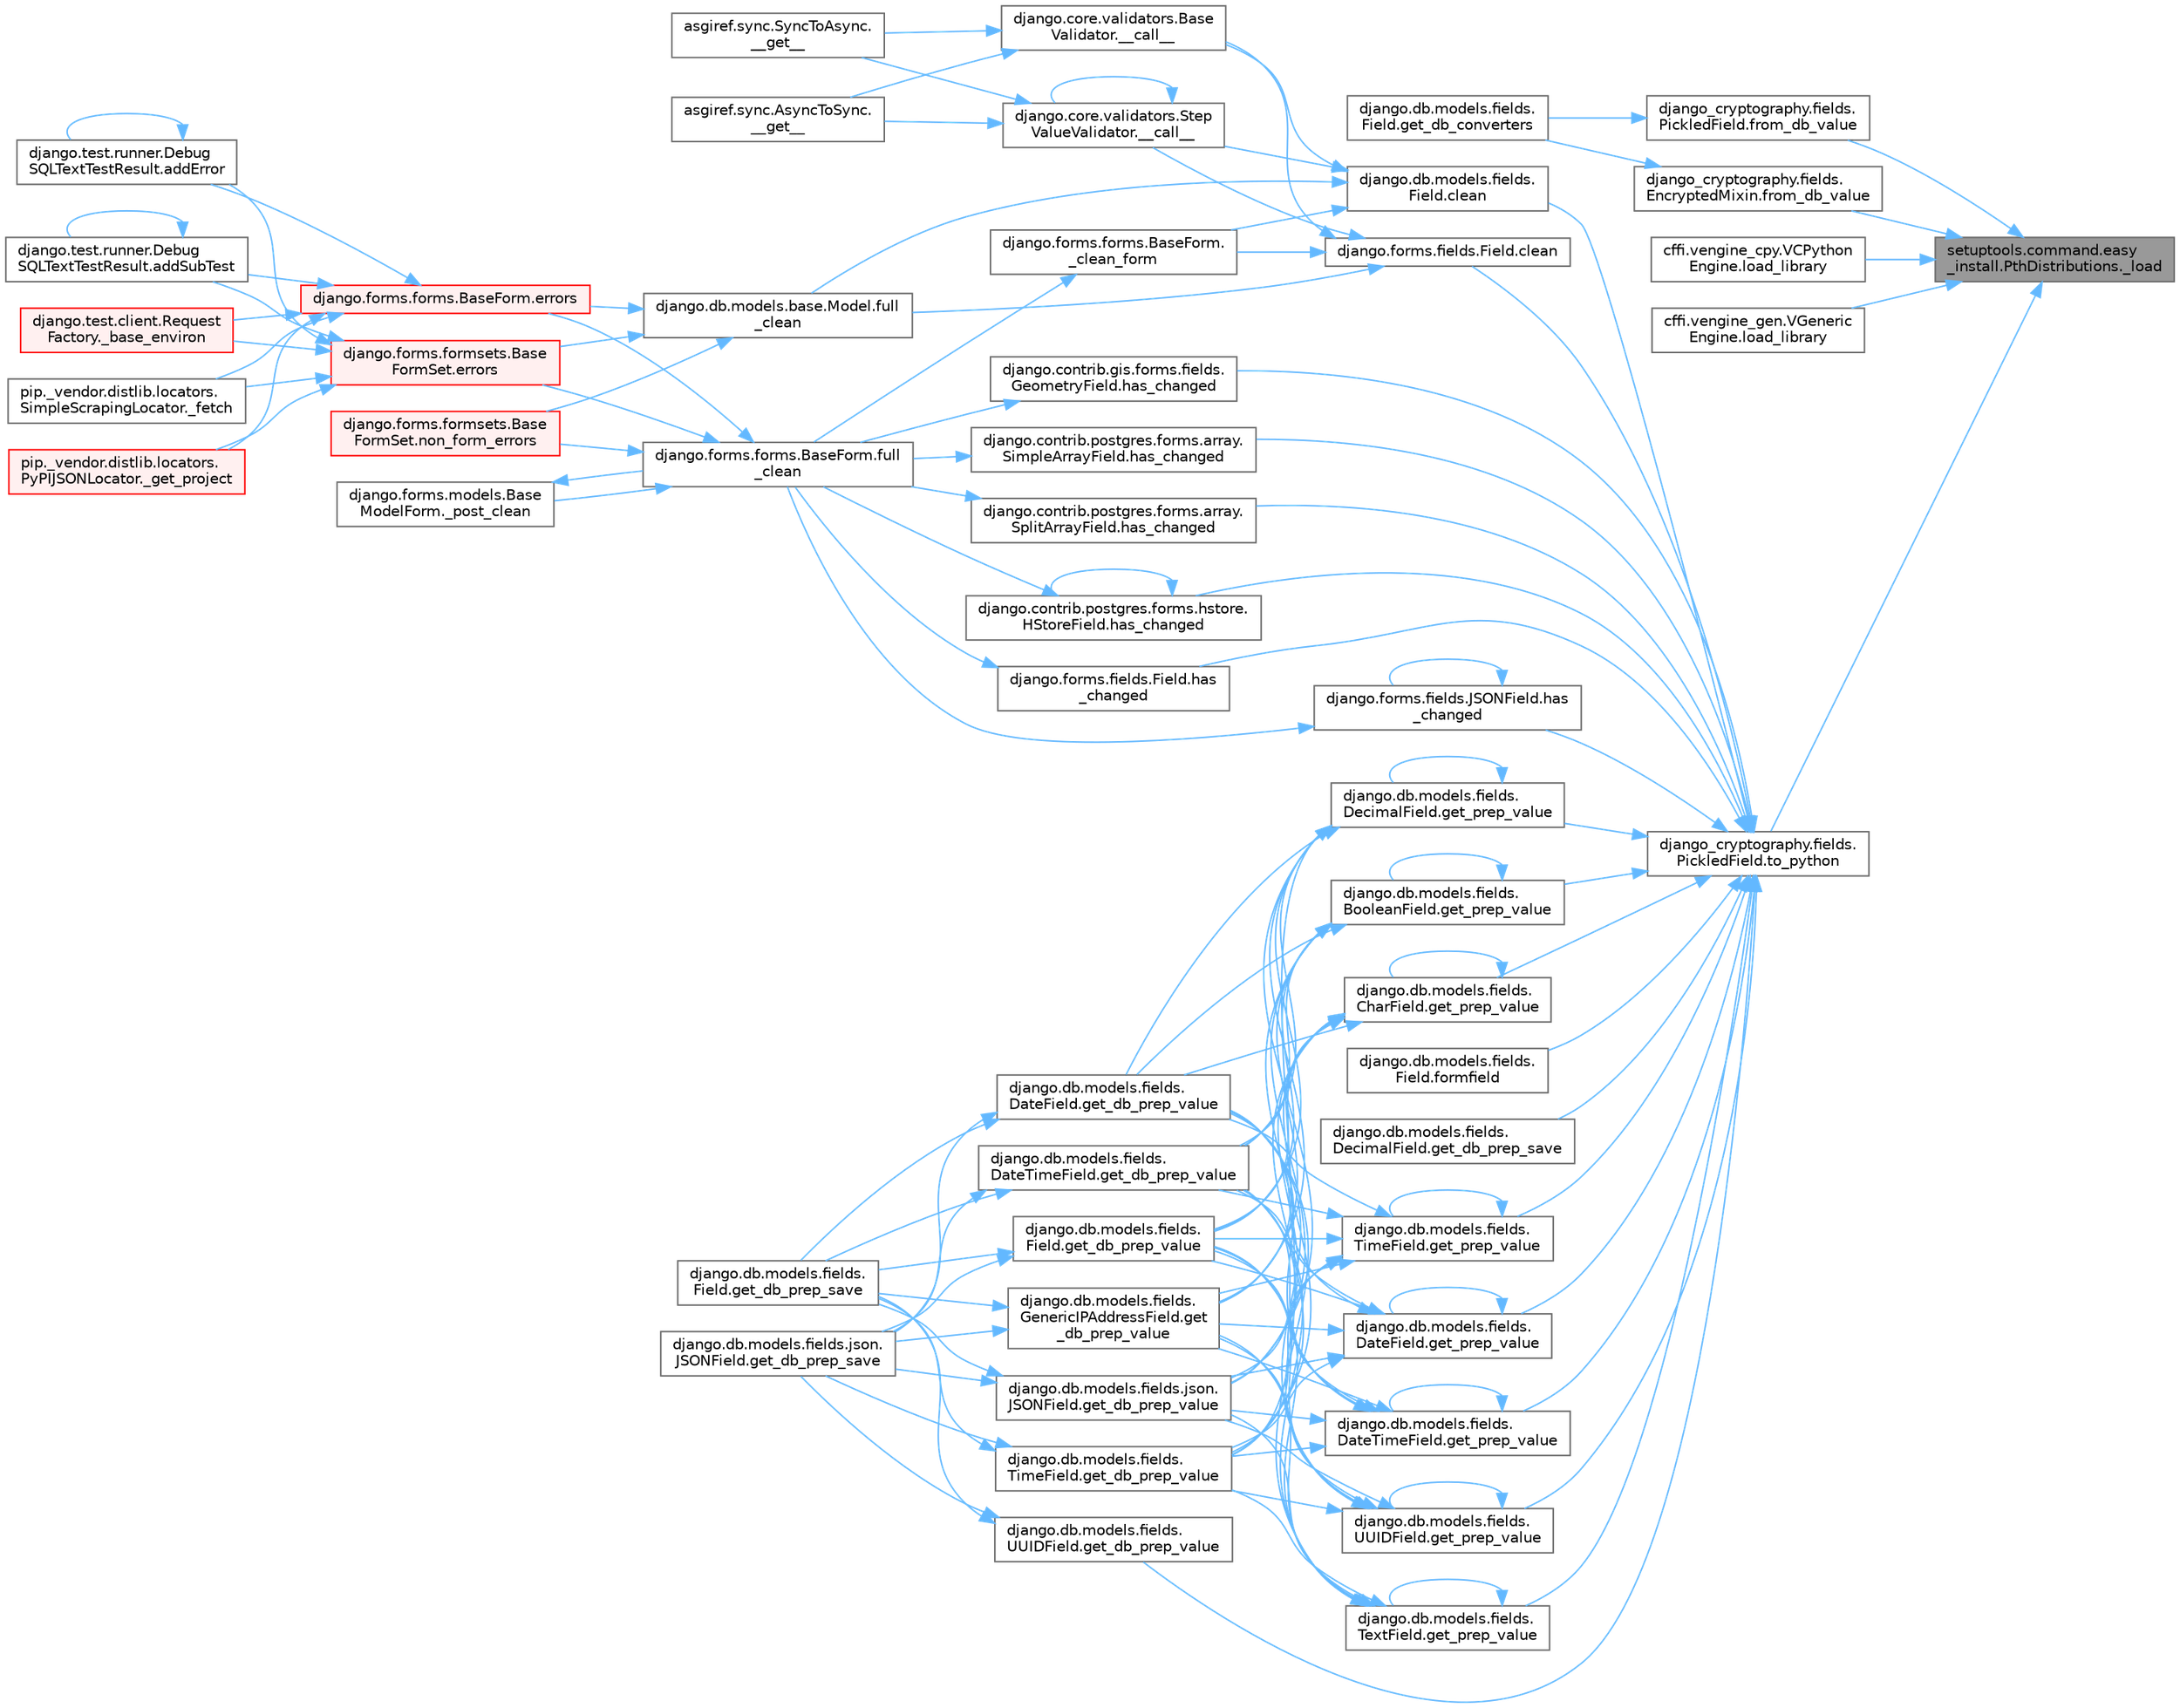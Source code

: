 digraph "setuptools.command.easy_install.PthDistributions._load"
{
 // LATEX_PDF_SIZE
  bgcolor="transparent";
  edge [fontname=Helvetica,fontsize=10,labelfontname=Helvetica,labelfontsize=10];
  node [fontname=Helvetica,fontsize=10,shape=box,height=0.2,width=0.4];
  rankdir="RL";
  Node1 [id="Node000001",label="setuptools.command.easy\l_install.PthDistributions._load",height=0.2,width=0.4,color="gray40", fillcolor="grey60", style="filled", fontcolor="black",tooltip=" "];
  Node1 -> Node2 [id="edge1_Node000001_Node000002",dir="back",color="steelblue1",style="solid",tooltip=" "];
  Node2 [id="Node000002",label="django_cryptography.fields.\lEncryptedMixin.from_db_value",height=0.2,width=0.4,color="grey40", fillcolor="white", style="filled",URL="$classdjango__cryptography_1_1fields_1_1_encrypted_mixin.html#a680c59f81c920670a3caf7ac3f0d05f7",tooltip=" "];
  Node2 -> Node3 [id="edge2_Node000002_Node000003",dir="back",color="steelblue1",style="solid",tooltip=" "];
  Node3 [id="Node000003",label="django.db.models.fields.\lField.get_db_converters",height=0.2,width=0.4,color="grey40", fillcolor="white", style="filled",URL="$classdjango_1_1db_1_1models_1_1fields_1_1_field.html#acba95fe9b50d3d41a1896dc560c6cc31",tooltip=" "];
  Node1 -> Node4 [id="edge3_Node000001_Node000004",dir="back",color="steelblue1",style="solid",tooltip=" "];
  Node4 [id="Node000004",label="django_cryptography.fields.\lPickledField.from_db_value",height=0.2,width=0.4,color="grey40", fillcolor="white", style="filled",URL="$classdjango__cryptography_1_1fields_1_1_pickled_field.html#ae2974258297da8ac115479a9dfceb8b7",tooltip=" "];
  Node4 -> Node3 [id="edge4_Node000004_Node000003",dir="back",color="steelblue1",style="solid",tooltip=" "];
  Node1 -> Node5 [id="edge5_Node000001_Node000005",dir="back",color="steelblue1",style="solid",tooltip=" "];
  Node5 [id="Node000005",label="cffi.vengine_cpy.VCPython\lEngine.load_library",height=0.2,width=0.4,color="grey40", fillcolor="white", style="filled",URL="$classcffi_1_1vengine__cpy_1_1_v_c_python_engine.html#a6b70ae654d6634206ca015849c05dc87",tooltip=" "];
  Node1 -> Node6 [id="edge6_Node000001_Node000006",dir="back",color="steelblue1",style="solid",tooltip=" "];
  Node6 [id="Node000006",label="cffi.vengine_gen.VGeneric\lEngine.load_library",height=0.2,width=0.4,color="grey40", fillcolor="white", style="filled",URL="$classcffi_1_1vengine__gen_1_1_v_generic_engine.html#a5e15ef2401dc481cafa344f0d1ab40b7",tooltip=" "];
  Node1 -> Node7 [id="edge7_Node000001_Node000007",dir="back",color="steelblue1",style="solid",tooltip=" "];
  Node7 [id="Node000007",label="django_cryptography.fields.\lPickledField.to_python",height=0.2,width=0.4,color="grey40", fillcolor="white", style="filled",URL="$classdjango__cryptography_1_1fields_1_1_pickled_field.html#ac3e65c207768dd6d72b9ecbe81ba6b29",tooltip=" "];
  Node7 -> Node8 [id="edge8_Node000007_Node000008",dir="back",color="steelblue1",style="solid",tooltip=" "];
  Node8 [id="Node000008",label="django.db.models.fields.\lField.clean",height=0.2,width=0.4,color="grey40", fillcolor="white", style="filled",URL="$classdjango_1_1db_1_1models_1_1fields_1_1_field.html#a4882fa20e9148ee8315b937e9cea41bf",tooltip=" "];
  Node8 -> Node9 [id="edge9_Node000008_Node000009",dir="back",color="steelblue1",style="solid",tooltip=" "];
  Node9 [id="Node000009",label="django.core.validators.Base\lValidator.__call__",height=0.2,width=0.4,color="grey40", fillcolor="white", style="filled",URL="$classdjango_1_1core_1_1validators_1_1_base_validator.html#ac718256582df714e061c6b927e045d12",tooltip=" "];
  Node9 -> Node10 [id="edge10_Node000009_Node000010",dir="back",color="steelblue1",style="solid",tooltip=" "];
  Node10 [id="Node000010",label="asgiref.sync.AsyncToSync.\l__get__",height=0.2,width=0.4,color="grey40", fillcolor="white", style="filled",URL="$classasgiref_1_1sync_1_1_async_to_sync.html#a23e9ef7a73da98dad9e3f4e65846969b",tooltip=" "];
  Node9 -> Node11 [id="edge11_Node000009_Node000011",dir="back",color="steelblue1",style="solid",tooltip=" "];
  Node11 [id="Node000011",label="asgiref.sync.SyncToAsync.\l__get__",height=0.2,width=0.4,color="grey40", fillcolor="white", style="filled",URL="$classasgiref_1_1sync_1_1_sync_to_async.html#aebdfbe3f01079a529fd2f39810597381",tooltip=" "];
  Node8 -> Node12 [id="edge12_Node000008_Node000012",dir="back",color="steelblue1",style="solid",tooltip=" "];
  Node12 [id="Node000012",label="django.core.validators.Step\lValueValidator.__call__",height=0.2,width=0.4,color="grey40", fillcolor="white", style="filled",URL="$classdjango_1_1core_1_1validators_1_1_step_value_validator.html#aebdbf74fe74c5b999350df9c1852714c",tooltip=" "];
  Node12 -> Node12 [id="edge13_Node000012_Node000012",dir="back",color="steelblue1",style="solid",tooltip=" "];
  Node12 -> Node10 [id="edge14_Node000012_Node000010",dir="back",color="steelblue1",style="solid",tooltip=" "];
  Node12 -> Node11 [id="edge15_Node000012_Node000011",dir="back",color="steelblue1",style="solid",tooltip=" "];
  Node8 -> Node13 [id="edge16_Node000008_Node000013",dir="back",color="steelblue1",style="solid",tooltip=" "];
  Node13 [id="Node000013",label="django.forms.forms.BaseForm.\l_clean_form",height=0.2,width=0.4,color="grey40", fillcolor="white", style="filled",URL="$classdjango_1_1forms_1_1forms_1_1_base_form.html#ae5eed108001c1a75985b75174fe23f1f",tooltip=" "];
  Node13 -> Node14 [id="edge17_Node000013_Node000014",dir="back",color="steelblue1",style="solid",tooltip=" "];
  Node14 [id="Node000014",label="django.forms.forms.BaseForm.full\l_clean",height=0.2,width=0.4,color="grey40", fillcolor="white", style="filled",URL="$classdjango_1_1forms_1_1forms_1_1_base_form.html#a396d2448f658dc84a0f0b473ffaae918",tooltip=" "];
  Node14 -> Node15 [id="edge18_Node000014_Node000015",dir="back",color="steelblue1",style="solid",tooltip=" "];
  Node15 [id="Node000015",label="django.forms.models.Base\lModelForm._post_clean",height=0.2,width=0.4,color="grey40", fillcolor="white", style="filled",URL="$classdjango_1_1forms_1_1models_1_1_base_model_form.html#a83e1c0ea3ba97f3a496d07955d1bf124",tooltip=" "];
  Node15 -> Node14 [id="edge19_Node000015_Node000014",dir="back",color="steelblue1",style="solid",tooltip=" "];
  Node14 -> Node16 [id="edge20_Node000014_Node000016",dir="back",color="steelblue1",style="solid",tooltip=" "];
  Node16 [id="Node000016",label="django.forms.forms.BaseForm.errors",height=0.2,width=0.4,color="red", fillcolor="#FFF0F0", style="filled",URL="$classdjango_1_1forms_1_1forms_1_1_base_form.html#aca47cb75eb6c321d1c429b33eca94d49",tooltip=" "];
  Node16 -> Node17 [id="edge21_Node000016_Node000017",dir="back",color="steelblue1",style="solid",tooltip=" "];
  Node17 [id="Node000017",label="django.test.client.Request\lFactory._base_environ",height=0.2,width=0.4,color="red", fillcolor="#FFF0F0", style="filled",URL="$classdjango_1_1test_1_1client_1_1_request_factory.html#ab650654b992f4e9fc9e30bd0442973c1",tooltip=" "];
  Node16 -> Node602 [id="edge22_Node000016_Node000602",dir="back",color="steelblue1",style="solid",tooltip=" "];
  Node602 [id="Node000602",label="pip._vendor.distlib.locators.\lSimpleScrapingLocator._fetch",height=0.2,width=0.4,color="grey40", fillcolor="white", style="filled",URL="$classpip_1_1__vendor_1_1distlib_1_1locators_1_1_simple_scraping_locator.html#a72156eb8243de03d8881db3caaa60b8c",tooltip=" "];
  Node16 -> Node603 [id="edge23_Node000016_Node000603",dir="back",color="steelblue1",style="solid",tooltip=" "];
  Node603 [id="Node000603",label="pip._vendor.distlib.locators.\lPyPIJSONLocator._get_project",height=0.2,width=0.4,color="red", fillcolor="#FFF0F0", style="filled",URL="$classpip_1_1__vendor_1_1distlib_1_1locators_1_1_py_p_i_j_s_o_n_locator.html#ab5b95d18130e47c0bedca04d7b010bf6",tooltip=" "];
  Node16 -> Node1794 [id="edge24_Node000016_Node001794",dir="back",color="steelblue1",style="solid",tooltip=" "];
  Node1794 [id="Node001794",label="django.test.runner.Debug\lSQLTextTestResult.addError",height=0.2,width=0.4,color="grey40", fillcolor="white", style="filled",URL="$classdjango_1_1test_1_1runner_1_1_debug_s_q_l_text_test_result.html#a398c116f3b7d25563a21e81178271a8a",tooltip=" "];
  Node1794 -> Node1794 [id="edge25_Node001794_Node001794",dir="back",color="steelblue1",style="solid",tooltip=" "];
  Node16 -> Node1795 [id="edge26_Node000016_Node001795",dir="back",color="steelblue1",style="solid",tooltip=" "];
  Node1795 [id="Node001795",label="django.test.runner.Debug\lSQLTextTestResult.addSubTest",height=0.2,width=0.4,color="grey40", fillcolor="white", style="filled",URL="$classdjango_1_1test_1_1runner_1_1_debug_s_q_l_text_test_result.html#a65bae0538566d8bc532c972340744b1e",tooltip=" "];
  Node1795 -> Node1795 [id="edge27_Node001795_Node001795",dir="back",color="steelblue1",style="solid",tooltip=" "];
  Node14 -> Node601 [id="edge28_Node000014_Node000601",dir="back",color="steelblue1",style="solid",tooltip=" "];
  Node601 [id="Node000601",label="django.forms.formsets.Base\lFormSet.errors",height=0.2,width=0.4,color="red", fillcolor="#FFF0F0", style="filled",URL="$classdjango_1_1forms_1_1formsets_1_1_base_form_set.html#a9e249e2240c3ae2775249e3d3da42020",tooltip=" "];
  Node601 -> Node17 [id="edge29_Node000601_Node000017",dir="back",color="steelblue1",style="solid",tooltip=" "];
  Node601 -> Node602 [id="edge30_Node000601_Node000602",dir="back",color="steelblue1",style="solid",tooltip=" "];
  Node601 -> Node603 [id="edge31_Node000601_Node000603",dir="back",color="steelblue1",style="solid",tooltip=" "];
  Node601 -> Node1794 [id="edge32_Node000601_Node001794",dir="back",color="steelblue1",style="solid",tooltip=" "];
  Node601 -> Node1795 [id="edge33_Node000601_Node001795",dir="back",color="steelblue1",style="solid",tooltip=" "];
  Node14 -> Node689 [id="edge34_Node000014_Node000689",dir="back",color="steelblue1",style="solid",tooltip=" "];
  Node689 [id="Node000689",label="django.forms.formsets.Base\lFormSet.non_form_errors",height=0.2,width=0.4,color="red", fillcolor="#FFF0F0", style="filled",URL="$classdjango_1_1forms_1_1formsets_1_1_base_form_set.html#a8b499fb5fdd72c59134bf40aeac2de3c",tooltip=" "];
  Node8 -> Node600 [id="edge35_Node000008_Node000600",dir="back",color="steelblue1",style="solid",tooltip=" "];
  Node600 [id="Node000600",label="django.db.models.base.Model.full\l_clean",height=0.2,width=0.4,color="grey40", fillcolor="white", style="filled",URL="$classdjango_1_1db_1_1models_1_1base_1_1_model.html#a2e68bd042bd3e52b086f8838eeaa416f",tooltip=" "];
  Node600 -> Node16 [id="edge36_Node000600_Node000016",dir="back",color="steelblue1",style="solid",tooltip=" "];
  Node600 -> Node601 [id="edge37_Node000600_Node000601",dir="back",color="steelblue1",style="solid",tooltip=" "];
  Node600 -> Node689 [id="edge38_Node000600_Node000689",dir="back",color="steelblue1",style="solid",tooltip=" "];
  Node7 -> Node599 [id="edge39_Node000007_Node000599",dir="back",color="steelblue1",style="solid",tooltip=" "];
  Node599 [id="Node000599",label="django.forms.fields.Field.clean",height=0.2,width=0.4,color="grey40", fillcolor="white", style="filled",URL="$classdjango_1_1forms_1_1fields_1_1_field.html#aee75acad433887bd31c6f298ebd77195",tooltip=" "];
  Node599 -> Node9 [id="edge40_Node000599_Node000009",dir="back",color="steelblue1",style="solid",tooltip=" "];
  Node599 -> Node12 [id="edge41_Node000599_Node000012",dir="back",color="steelblue1",style="solid",tooltip=" "];
  Node599 -> Node13 [id="edge42_Node000599_Node000013",dir="back",color="steelblue1",style="solid",tooltip=" "];
  Node599 -> Node600 [id="edge43_Node000599_Node000600",dir="back",color="steelblue1",style="solid",tooltip=" "];
  Node7 -> Node1945 [id="edge44_Node000007_Node001945",dir="back",color="steelblue1",style="solid",tooltip=" "];
  Node1945 [id="Node001945",label="django.db.models.fields.\lField.formfield",height=0.2,width=0.4,color="grey40", fillcolor="white", style="filled",URL="$classdjango_1_1db_1_1models_1_1fields_1_1_field.html#a1822195647a4e308ad17ccbeab6ea120",tooltip=" "];
  Node7 -> Node2720 [id="edge45_Node000007_Node002720",dir="back",color="steelblue1",style="solid",tooltip=" "];
  Node2720 [id="Node002720",label="django.db.models.fields.\lDecimalField.get_db_prep_save",height=0.2,width=0.4,color="grey40", fillcolor="white", style="filled",URL="$classdjango_1_1db_1_1models_1_1fields_1_1_decimal_field.html#a46667b50c85f0b4a6cb777431017fc3a",tooltip=" "];
  Node7 -> Node2721 [id="edge46_Node000007_Node002721",dir="back",color="steelblue1",style="solid",tooltip=" "];
  Node2721 [id="Node002721",label="django.db.models.fields.\lUUIDField.get_db_prep_value",height=0.2,width=0.4,color="grey40", fillcolor="white", style="filled",URL="$classdjango_1_1db_1_1models_1_1fields_1_1_u_u_i_d_field.html#a386f708cbcae8153a01c6bc4fde97203",tooltip=" "];
  Node2721 -> Node1880 [id="edge47_Node002721_Node001880",dir="back",color="steelblue1",style="solid",tooltip=" "];
  Node1880 [id="Node001880",label="django.db.models.fields.\lField.get_db_prep_save",height=0.2,width=0.4,color="grey40", fillcolor="white", style="filled",URL="$classdjango_1_1db_1_1models_1_1fields_1_1_field.html#a6ffbf587320e79a62a40af031183c2f2",tooltip=" "];
  Node2721 -> Node1881 [id="edge48_Node002721_Node001881",dir="back",color="steelblue1",style="solid",tooltip=" "];
  Node1881 [id="Node001881",label="django.db.models.fields.json.\lJSONField.get_db_prep_save",height=0.2,width=0.4,color="grey40", fillcolor="white", style="filled",URL="$classdjango_1_1db_1_1models_1_1fields_1_1json_1_1_j_s_o_n_field.html#ab7a67887e20c9c31871531e607b2a133",tooltip=" "];
  Node7 -> Node2722 [id="edge49_Node000007_Node002722",dir="back",color="steelblue1",style="solid",tooltip=" "];
  Node2722 [id="Node002722",label="django.db.models.fields.\lBooleanField.get_prep_value",height=0.2,width=0.4,color="grey40", fillcolor="white", style="filled",URL="$classdjango_1_1db_1_1models_1_1fields_1_1_boolean_field.html#a2c76f741d494c42b977fea4db757b224",tooltip=" "];
  Node2722 -> Node1879 [id="edge50_Node002722_Node001879",dir="back",color="steelblue1",style="solid",tooltip=" "];
  Node1879 [id="Node001879",label="django.db.models.fields.\lDateField.get_db_prep_value",height=0.2,width=0.4,color="grey40", fillcolor="white", style="filled",URL="$classdjango_1_1db_1_1models_1_1fields_1_1_date_field.html#ad6d292b396a9f068e57a55dbcce353aa",tooltip=" "];
  Node1879 -> Node1880 [id="edge51_Node001879_Node001880",dir="back",color="steelblue1",style="solid",tooltip=" "];
  Node1879 -> Node1881 [id="edge52_Node001879_Node001881",dir="back",color="steelblue1",style="solid",tooltip=" "];
  Node2722 -> Node1882 [id="edge53_Node002722_Node001882",dir="back",color="steelblue1",style="solid",tooltip=" "];
  Node1882 [id="Node001882",label="django.db.models.fields.\lDateTimeField.get_db_prep_value",height=0.2,width=0.4,color="grey40", fillcolor="white", style="filled",URL="$classdjango_1_1db_1_1models_1_1fields_1_1_date_time_field.html#ace937a98f687ea3399d88de4eddec0b8",tooltip=" "];
  Node1882 -> Node1880 [id="edge54_Node001882_Node001880",dir="back",color="steelblue1",style="solid",tooltip=" "];
  Node1882 -> Node1881 [id="edge55_Node001882_Node001881",dir="back",color="steelblue1",style="solid",tooltip=" "];
  Node2722 -> Node1883 [id="edge56_Node002722_Node001883",dir="back",color="steelblue1",style="solid",tooltip=" "];
  Node1883 [id="Node001883",label="django.db.models.fields.\lField.get_db_prep_value",height=0.2,width=0.4,color="grey40", fillcolor="white", style="filled",URL="$classdjango_1_1db_1_1models_1_1fields_1_1_field.html#a27b39e33c87cb9d48a2cc249a66459c3",tooltip=" "];
  Node1883 -> Node1880 [id="edge57_Node001883_Node001880",dir="back",color="steelblue1",style="solid",tooltip=" "];
  Node1883 -> Node1881 [id="edge58_Node001883_Node001881",dir="back",color="steelblue1",style="solid",tooltip=" "];
  Node2722 -> Node1884 [id="edge59_Node002722_Node001884",dir="back",color="steelblue1",style="solid",tooltip=" "];
  Node1884 [id="Node001884",label="django.db.models.fields.\lGenericIPAddressField.get\l_db_prep_value",height=0.2,width=0.4,color="grey40", fillcolor="white", style="filled",URL="$classdjango_1_1db_1_1models_1_1fields_1_1_generic_i_p_address_field.html#a0833bb7fa4f729102000a775edc0f4a9",tooltip=" "];
  Node1884 -> Node1880 [id="edge60_Node001884_Node001880",dir="back",color="steelblue1",style="solid",tooltip=" "];
  Node1884 -> Node1881 [id="edge61_Node001884_Node001881",dir="back",color="steelblue1",style="solid",tooltip=" "];
  Node2722 -> Node1885 [id="edge62_Node002722_Node001885",dir="back",color="steelblue1",style="solid",tooltip=" "];
  Node1885 [id="Node001885",label="django.db.models.fields.json.\lJSONField.get_db_prep_value",height=0.2,width=0.4,color="grey40", fillcolor="white", style="filled",URL="$classdjango_1_1db_1_1models_1_1fields_1_1json_1_1_j_s_o_n_field.html#ad89498c756bc8ae7f6e98ca5b7eb5184",tooltip=" "];
  Node1885 -> Node1880 [id="edge63_Node001885_Node001880",dir="back",color="steelblue1",style="solid",tooltip=" "];
  Node1885 -> Node1881 [id="edge64_Node001885_Node001881",dir="back",color="steelblue1",style="solid",tooltip=" "];
  Node2722 -> Node1886 [id="edge65_Node002722_Node001886",dir="back",color="steelblue1",style="solid",tooltip=" "];
  Node1886 [id="Node001886",label="django.db.models.fields.\lTimeField.get_db_prep_value",height=0.2,width=0.4,color="grey40", fillcolor="white", style="filled",URL="$classdjango_1_1db_1_1models_1_1fields_1_1_time_field.html#ac736cd2c62828e3dbee00ff6bae39e84",tooltip=" "];
  Node1886 -> Node1880 [id="edge66_Node001886_Node001880",dir="back",color="steelblue1",style="solid",tooltip=" "];
  Node1886 -> Node1881 [id="edge67_Node001886_Node001881",dir="back",color="steelblue1",style="solid",tooltip=" "];
  Node2722 -> Node2722 [id="edge68_Node002722_Node002722",dir="back",color="steelblue1",style="solid",tooltip=" "];
  Node7 -> Node2723 [id="edge69_Node000007_Node002723",dir="back",color="steelblue1",style="solid",tooltip=" "];
  Node2723 [id="Node002723",label="django.db.models.fields.\lCharField.get_prep_value",height=0.2,width=0.4,color="grey40", fillcolor="white", style="filled",URL="$classdjango_1_1db_1_1models_1_1fields_1_1_char_field.html#a586dde4bef09b94f15ca3b7a3b616a12",tooltip=" "];
  Node2723 -> Node1879 [id="edge70_Node002723_Node001879",dir="back",color="steelblue1",style="solid",tooltip=" "];
  Node2723 -> Node1882 [id="edge71_Node002723_Node001882",dir="back",color="steelblue1",style="solid",tooltip=" "];
  Node2723 -> Node1883 [id="edge72_Node002723_Node001883",dir="back",color="steelblue1",style="solid",tooltip=" "];
  Node2723 -> Node1884 [id="edge73_Node002723_Node001884",dir="back",color="steelblue1",style="solid",tooltip=" "];
  Node2723 -> Node1885 [id="edge74_Node002723_Node001885",dir="back",color="steelblue1",style="solid",tooltip=" "];
  Node2723 -> Node1886 [id="edge75_Node002723_Node001886",dir="back",color="steelblue1",style="solid",tooltip=" "];
  Node2723 -> Node2723 [id="edge76_Node002723_Node002723",dir="back",color="steelblue1",style="solid",tooltip=" "];
  Node7 -> Node2724 [id="edge77_Node000007_Node002724",dir="back",color="steelblue1",style="solid",tooltip=" "];
  Node2724 [id="Node002724",label="django.db.models.fields.\lDateField.get_prep_value",height=0.2,width=0.4,color="grey40", fillcolor="white", style="filled",URL="$classdjango_1_1db_1_1models_1_1fields_1_1_date_field.html#a17fd388efd6c1cc24e4daa2838936247",tooltip=" "];
  Node2724 -> Node1879 [id="edge78_Node002724_Node001879",dir="back",color="steelblue1",style="solid",tooltip=" "];
  Node2724 -> Node1882 [id="edge79_Node002724_Node001882",dir="back",color="steelblue1",style="solid",tooltip=" "];
  Node2724 -> Node1883 [id="edge80_Node002724_Node001883",dir="back",color="steelblue1",style="solid",tooltip=" "];
  Node2724 -> Node1884 [id="edge81_Node002724_Node001884",dir="back",color="steelblue1",style="solid",tooltip=" "];
  Node2724 -> Node1885 [id="edge82_Node002724_Node001885",dir="back",color="steelblue1",style="solid",tooltip=" "];
  Node2724 -> Node1886 [id="edge83_Node002724_Node001886",dir="back",color="steelblue1",style="solid",tooltip=" "];
  Node2724 -> Node2724 [id="edge84_Node002724_Node002724",dir="back",color="steelblue1",style="solid",tooltip=" "];
  Node7 -> Node1878 [id="edge85_Node000007_Node001878",dir="back",color="steelblue1",style="solid",tooltip=" "];
  Node1878 [id="Node001878",label="django.db.models.fields.\lDateTimeField.get_prep_value",height=0.2,width=0.4,color="grey40", fillcolor="white", style="filled",URL="$classdjango_1_1db_1_1models_1_1fields_1_1_date_time_field.html#a96b7b4c4a2af78523ff88dd95ddde877",tooltip=" "];
  Node1878 -> Node1879 [id="edge86_Node001878_Node001879",dir="back",color="steelblue1",style="solid",tooltip=" "];
  Node1878 -> Node1882 [id="edge87_Node001878_Node001882",dir="back",color="steelblue1",style="solid",tooltip=" "];
  Node1878 -> Node1883 [id="edge88_Node001878_Node001883",dir="back",color="steelblue1",style="solid",tooltip=" "];
  Node1878 -> Node1884 [id="edge89_Node001878_Node001884",dir="back",color="steelblue1",style="solid",tooltip=" "];
  Node1878 -> Node1885 [id="edge90_Node001878_Node001885",dir="back",color="steelblue1",style="solid",tooltip=" "];
  Node1878 -> Node1886 [id="edge91_Node001878_Node001886",dir="back",color="steelblue1",style="solid",tooltip=" "];
  Node1878 -> Node1878 [id="edge92_Node001878_Node001878",dir="back",color="steelblue1",style="solid",tooltip=" "];
  Node7 -> Node2725 [id="edge93_Node000007_Node002725",dir="back",color="steelblue1",style="solid",tooltip=" "];
  Node2725 [id="Node002725",label="django.db.models.fields.\lDecimalField.get_prep_value",height=0.2,width=0.4,color="grey40", fillcolor="white", style="filled",URL="$classdjango_1_1db_1_1models_1_1fields_1_1_decimal_field.html#a1d8d3b60ca856194a27f246557cdded5",tooltip=" "];
  Node2725 -> Node1879 [id="edge94_Node002725_Node001879",dir="back",color="steelblue1",style="solid",tooltip=" "];
  Node2725 -> Node1882 [id="edge95_Node002725_Node001882",dir="back",color="steelblue1",style="solid",tooltip=" "];
  Node2725 -> Node1883 [id="edge96_Node002725_Node001883",dir="back",color="steelblue1",style="solid",tooltip=" "];
  Node2725 -> Node1884 [id="edge97_Node002725_Node001884",dir="back",color="steelblue1",style="solid",tooltip=" "];
  Node2725 -> Node1885 [id="edge98_Node002725_Node001885",dir="back",color="steelblue1",style="solid",tooltip=" "];
  Node2725 -> Node1886 [id="edge99_Node002725_Node001886",dir="back",color="steelblue1",style="solid",tooltip=" "];
  Node2725 -> Node2725 [id="edge100_Node002725_Node002725",dir="back",color="steelblue1",style="solid",tooltip=" "];
  Node7 -> Node2726 [id="edge101_Node000007_Node002726",dir="back",color="steelblue1",style="solid",tooltip=" "];
  Node2726 [id="Node002726",label="django.db.models.fields.\lTextField.get_prep_value",height=0.2,width=0.4,color="grey40", fillcolor="white", style="filled",URL="$classdjango_1_1db_1_1models_1_1fields_1_1_text_field.html#aa6f1c919bfc7cb7571f98e02c585ade9",tooltip=" "];
  Node2726 -> Node1879 [id="edge102_Node002726_Node001879",dir="back",color="steelblue1",style="solid",tooltip=" "];
  Node2726 -> Node1882 [id="edge103_Node002726_Node001882",dir="back",color="steelblue1",style="solid",tooltip=" "];
  Node2726 -> Node1883 [id="edge104_Node002726_Node001883",dir="back",color="steelblue1",style="solid",tooltip=" "];
  Node2726 -> Node1884 [id="edge105_Node002726_Node001884",dir="back",color="steelblue1",style="solid",tooltip=" "];
  Node2726 -> Node1885 [id="edge106_Node002726_Node001885",dir="back",color="steelblue1",style="solid",tooltip=" "];
  Node2726 -> Node1886 [id="edge107_Node002726_Node001886",dir="back",color="steelblue1",style="solid",tooltip=" "];
  Node2726 -> Node2726 [id="edge108_Node002726_Node002726",dir="back",color="steelblue1",style="solid",tooltip=" "];
  Node7 -> Node2727 [id="edge109_Node000007_Node002727",dir="back",color="steelblue1",style="solid",tooltip=" "];
  Node2727 [id="Node002727",label="django.db.models.fields.\lTimeField.get_prep_value",height=0.2,width=0.4,color="grey40", fillcolor="white", style="filled",URL="$classdjango_1_1db_1_1models_1_1fields_1_1_time_field.html#a66b3f5bd9d463227ddf9205248c05159",tooltip=" "];
  Node2727 -> Node1879 [id="edge110_Node002727_Node001879",dir="back",color="steelblue1",style="solid",tooltip=" "];
  Node2727 -> Node1882 [id="edge111_Node002727_Node001882",dir="back",color="steelblue1",style="solid",tooltip=" "];
  Node2727 -> Node1883 [id="edge112_Node002727_Node001883",dir="back",color="steelblue1",style="solid",tooltip=" "];
  Node2727 -> Node1884 [id="edge113_Node002727_Node001884",dir="back",color="steelblue1",style="solid",tooltip=" "];
  Node2727 -> Node1885 [id="edge114_Node002727_Node001885",dir="back",color="steelblue1",style="solid",tooltip=" "];
  Node2727 -> Node1886 [id="edge115_Node002727_Node001886",dir="back",color="steelblue1",style="solid",tooltip=" "];
  Node2727 -> Node2727 [id="edge116_Node002727_Node002727",dir="back",color="steelblue1",style="solid",tooltip=" "];
  Node7 -> Node2728 [id="edge117_Node000007_Node002728",dir="back",color="steelblue1",style="solid",tooltip=" "];
  Node2728 [id="Node002728",label="django.db.models.fields.\lUUIDField.get_prep_value",height=0.2,width=0.4,color="grey40", fillcolor="white", style="filled",URL="$classdjango_1_1db_1_1models_1_1fields_1_1_u_u_i_d_field.html#ae74a36923ced617bb42f59f725af7410",tooltip=" "];
  Node2728 -> Node1879 [id="edge118_Node002728_Node001879",dir="back",color="steelblue1",style="solid",tooltip=" "];
  Node2728 -> Node1882 [id="edge119_Node002728_Node001882",dir="back",color="steelblue1",style="solid",tooltip=" "];
  Node2728 -> Node1883 [id="edge120_Node002728_Node001883",dir="back",color="steelblue1",style="solid",tooltip=" "];
  Node2728 -> Node1884 [id="edge121_Node002728_Node001884",dir="back",color="steelblue1",style="solid",tooltip=" "];
  Node2728 -> Node1885 [id="edge122_Node002728_Node001885",dir="back",color="steelblue1",style="solid",tooltip=" "];
  Node2728 -> Node1886 [id="edge123_Node002728_Node001886",dir="back",color="steelblue1",style="solid",tooltip=" "];
  Node2728 -> Node2728 [id="edge124_Node002728_Node002728",dir="back",color="steelblue1",style="solid",tooltip=" "];
  Node7 -> Node2729 [id="edge125_Node000007_Node002729",dir="back",color="steelblue1",style="solid",tooltip=" "];
  Node2729 [id="Node002729",label="django.contrib.gis.forms.fields.\lGeometryField.has_changed",height=0.2,width=0.4,color="grey40", fillcolor="white", style="filled",URL="$classdjango_1_1contrib_1_1gis_1_1forms_1_1fields_1_1_geometry_field.html#a1eea909ca0f411c76fe71d42177c8fdd",tooltip=" "];
  Node2729 -> Node14 [id="edge126_Node002729_Node000014",dir="back",color="steelblue1",style="solid",tooltip=" "];
  Node7 -> Node2730 [id="edge127_Node000007_Node002730",dir="back",color="steelblue1",style="solid",tooltip=" "];
  Node2730 [id="Node002730",label="django.contrib.postgres.forms.array.\lSimpleArrayField.has_changed",height=0.2,width=0.4,color="grey40", fillcolor="white", style="filled",URL="$classdjango_1_1contrib_1_1postgres_1_1forms_1_1array_1_1_simple_array_field.html#a20fa97d79dbf5b63dd367112f46a1aed",tooltip=" "];
  Node2730 -> Node14 [id="edge128_Node002730_Node000014",dir="back",color="steelblue1",style="solid",tooltip=" "];
  Node7 -> Node2731 [id="edge129_Node000007_Node002731",dir="back",color="steelblue1",style="solid",tooltip=" "];
  Node2731 [id="Node002731",label="django.contrib.postgres.forms.array.\lSplitArrayField.has_changed",height=0.2,width=0.4,color="grey40", fillcolor="white", style="filled",URL="$classdjango_1_1contrib_1_1postgres_1_1forms_1_1array_1_1_split_array_field.html#a044afbb76f3a9e62c6d2807e41f8515a",tooltip=" "];
  Node2731 -> Node14 [id="edge130_Node002731_Node000014",dir="back",color="steelblue1",style="solid",tooltip=" "];
  Node7 -> Node2732 [id="edge131_Node000007_Node002732",dir="back",color="steelblue1",style="solid",tooltip=" "];
  Node2732 [id="Node002732",label="django.contrib.postgres.forms.hstore.\lHStoreField.has_changed",height=0.2,width=0.4,color="grey40", fillcolor="white", style="filled",URL="$classdjango_1_1contrib_1_1postgres_1_1forms_1_1hstore_1_1_h_store_field.html#ac5320929c4a6ade3846df2236975b98c",tooltip=" "];
  Node2732 -> Node14 [id="edge132_Node002732_Node000014",dir="back",color="steelblue1",style="solid",tooltip=" "];
  Node2732 -> Node2732 [id="edge133_Node002732_Node002732",dir="back",color="steelblue1",style="solid",tooltip=" "];
  Node7 -> Node2733 [id="edge134_Node000007_Node002733",dir="back",color="steelblue1",style="solid",tooltip=" "];
  Node2733 [id="Node002733",label="django.forms.fields.Field.has\l_changed",height=0.2,width=0.4,color="grey40", fillcolor="white", style="filled",URL="$classdjango_1_1forms_1_1fields_1_1_field.html#a50a1eb1edc4c92885575a8a1d2da380d",tooltip=" "];
  Node2733 -> Node14 [id="edge135_Node002733_Node000014",dir="back",color="steelblue1",style="solid",tooltip=" "];
  Node7 -> Node2734 [id="edge136_Node000007_Node002734",dir="back",color="steelblue1",style="solid",tooltip=" "];
  Node2734 [id="Node002734",label="django.forms.fields.JSONField.has\l_changed",height=0.2,width=0.4,color="grey40", fillcolor="white", style="filled",URL="$classdjango_1_1forms_1_1fields_1_1_j_s_o_n_field.html#aaae558e73ab4b2c8b50d05fb71c761d4",tooltip=" "];
  Node2734 -> Node14 [id="edge137_Node002734_Node000014",dir="back",color="steelblue1",style="solid",tooltip=" "];
  Node2734 -> Node2734 [id="edge138_Node002734_Node002734",dir="back",color="steelblue1",style="solid",tooltip=" "];
}
